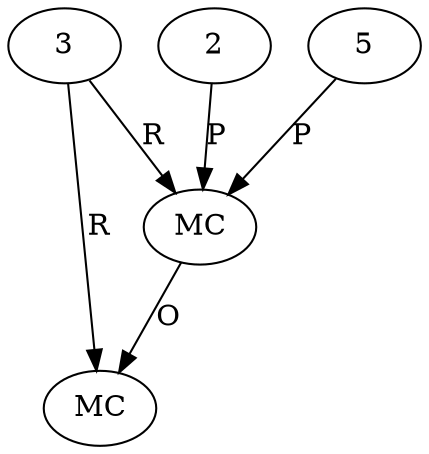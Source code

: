digraph "AUG" {

  1 [ label="MC" s="replaceFirst()" t="StrBuilder" l="765" ];
  2 [ t="StrMatcher" v="null" n="A_NUMBER_MATCHER" ];
  3 [ t="StrBuilder" n="sb" ];
  4 [ label="MC" s="toString()" t="StrBuilder" l="766" ];
  5 [ t="String" v="" ];
  3 -> 1 [ label="R" ];
  2 -> 1 [ label="P" ];
  5 -> 1 [ label="P" ];
  3 -> 4 [ label="R" ];
  1 -> 4 [ label="O" ];
}
